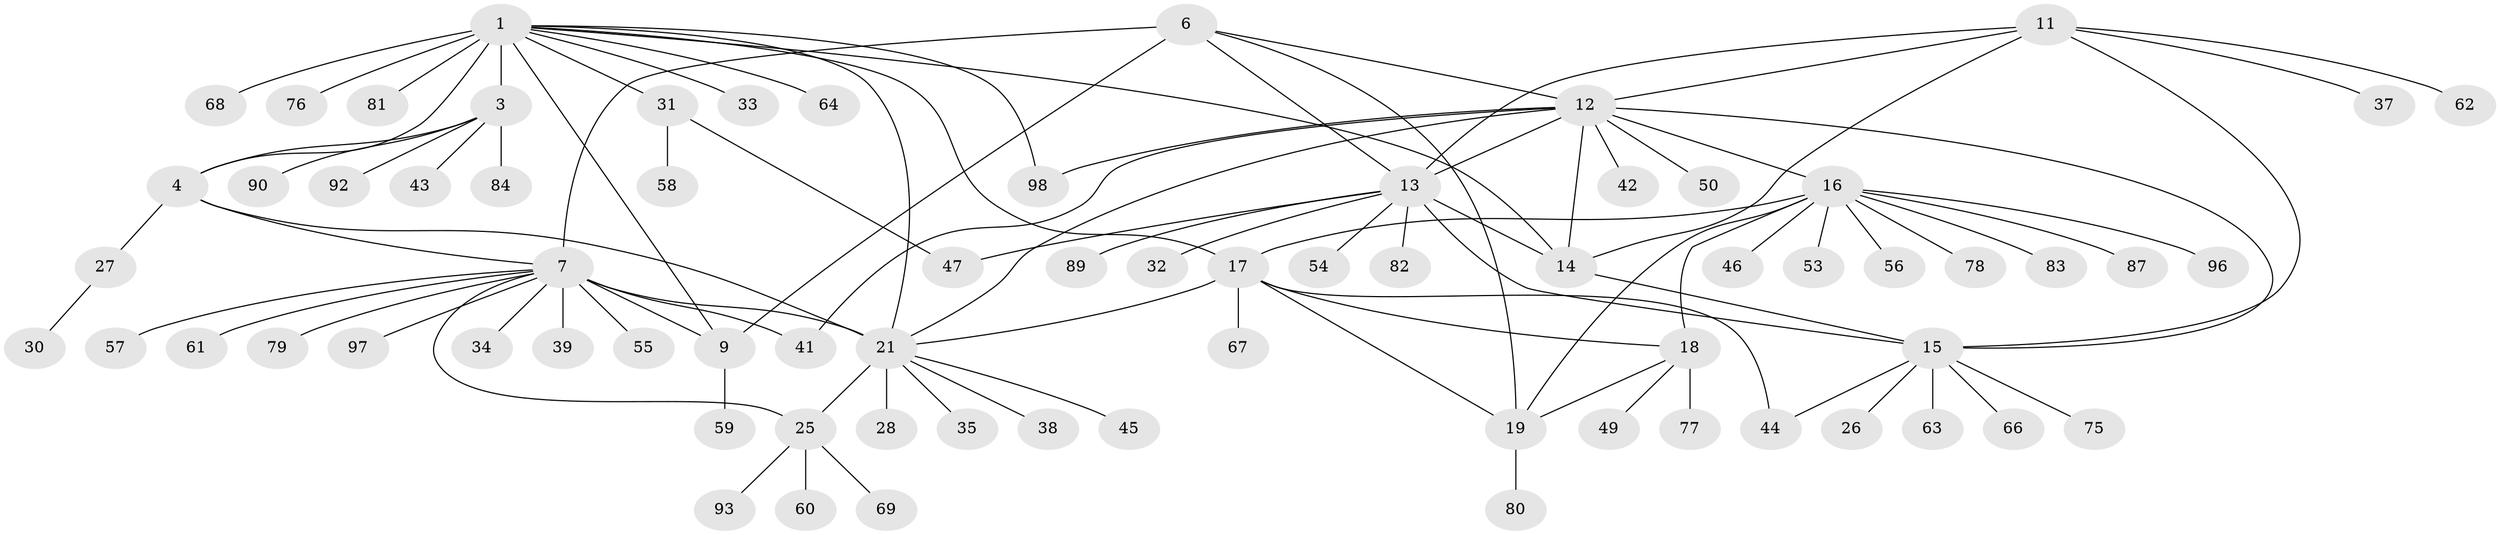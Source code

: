 // original degree distribution, {7: 0.08737864077669903, 8: 0.02912621359223301, 10: 0.019417475728155338, 6: 0.04854368932038835, 9: 0.019417475728155338, 11: 0.019417475728155338, 12: 0.009708737864077669, 5: 0.009708737864077669, 1: 0.5922330097087378, 2: 0.14563106796116504, 4: 0.009708737864077669, 3: 0.009708737864077669}
// Generated by graph-tools (version 1.1) at 2025/19/03/04/25 18:19:33]
// undirected, 72 vertices, 96 edges
graph export_dot {
graph [start="1"]
  node [color=gray90,style=filled];
  1 [super="+2"];
  3;
  4;
  6 [super="+48+95"];
  7 [super="+8+29"];
  9;
  11;
  12;
  13;
  14 [super="+72+85"];
  15;
  16;
  17;
  18;
  19 [super="+20"];
  21 [super="+22+24"];
  25;
  26;
  27;
  28;
  30;
  31 [super="+70"];
  32;
  33;
  34;
  35;
  37;
  38;
  39;
  41 [super="+65"];
  42;
  43;
  44 [super="+74"];
  45;
  46;
  47;
  49;
  50;
  53;
  54;
  55;
  56;
  57;
  58;
  59 [super="+71"];
  60;
  61;
  62;
  63;
  64;
  66 [super="+102"];
  67;
  68;
  69;
  75;
  76;
  77;
  78;
  79;
  80 [super="+100"];
  81;
  82;
  83;
  84;
  87;
  89;
  90;
  92;
  93;
  96;
  97;
  98;
  1 -- 3 [weight=3];
  1 -- 4 [weight=3];
  1 -- 9;
  1 -- 76;
  1 -- 98;
  1 -- 64;
  1 -- 33;
  1 -- 68;
  1 -- 14;
  1 -- 81;
  1 -- 17;
  1 -- 21;
  1 -- 31;
  3 -- 4;
  3 -- 43;
  3 -- 84;
  3 -- 90;
  3 -- 92;
  4 -- 27;
  4 -- 21;
  4 -- 7;
  6 -- 7 [weight=3];
  6 -- 9;
  6 -- 13;
  6 -- 19 [weight=2];
  6 -- 12;
  7 -- 9 [weight=3];
  7 -- 39;
  7 -- 97;
  7 -- 34;
  7 -- 41;
  7 -- 79;
  7 -- 21 [weight=3];
  7 -- 55;
  7 -- 25;
  7 -- 61;
  7 -- 57;
  9 -- 59;
  11 -- 12;
  11 -- 13;
  11 -- 14;
  11 -- 15;
  11 -- 37;
  11 -- 62;
  12 -- 13;
  12 -- 14;
  12 -- 15;
  12 -- 16;
  12 -- 42;
  12 -- 50;
  12 -- 98;
  12 -- 21;
  12 -- 41;
  13 -- 14;
  13 -- 15;
  13 -- 32;
  13 -- 47;
  13 -- 54;
  13 -- 82;
  13 -- 89;
  14 -- 15;
  15 -- 26;
  15 -- 44;
  15 -- 63;
  15 -- 66;
  15 -- 75;
  16 -- 17;
  16 -- 18;
  16 -- 19 [weight=2];
  16 -- 46;
  16 -- 53;
  16 -- 56;
  16 -- 78;
  16 -- 83;
  16 -- 87;
  16 -- 96;
  17 -- 18;
  17 -- 19 [weight=2];
  17 -- 67;
  17 -- 21;
  17 -- 44;
  18 -- 19 [weight=2];
  18 -- 49;
  18 -- 77;
  19 -- 80;
  21 -- 25 [weight=3];
  21 -- 38;
  21 -- 35;
  21 -- 45;
  21 -- 28;
  25 -- 60;
  25 -- 69;
  25 -- 93;
  27 -- 30;
  31 -- 47;
  31 -- 58;
}
